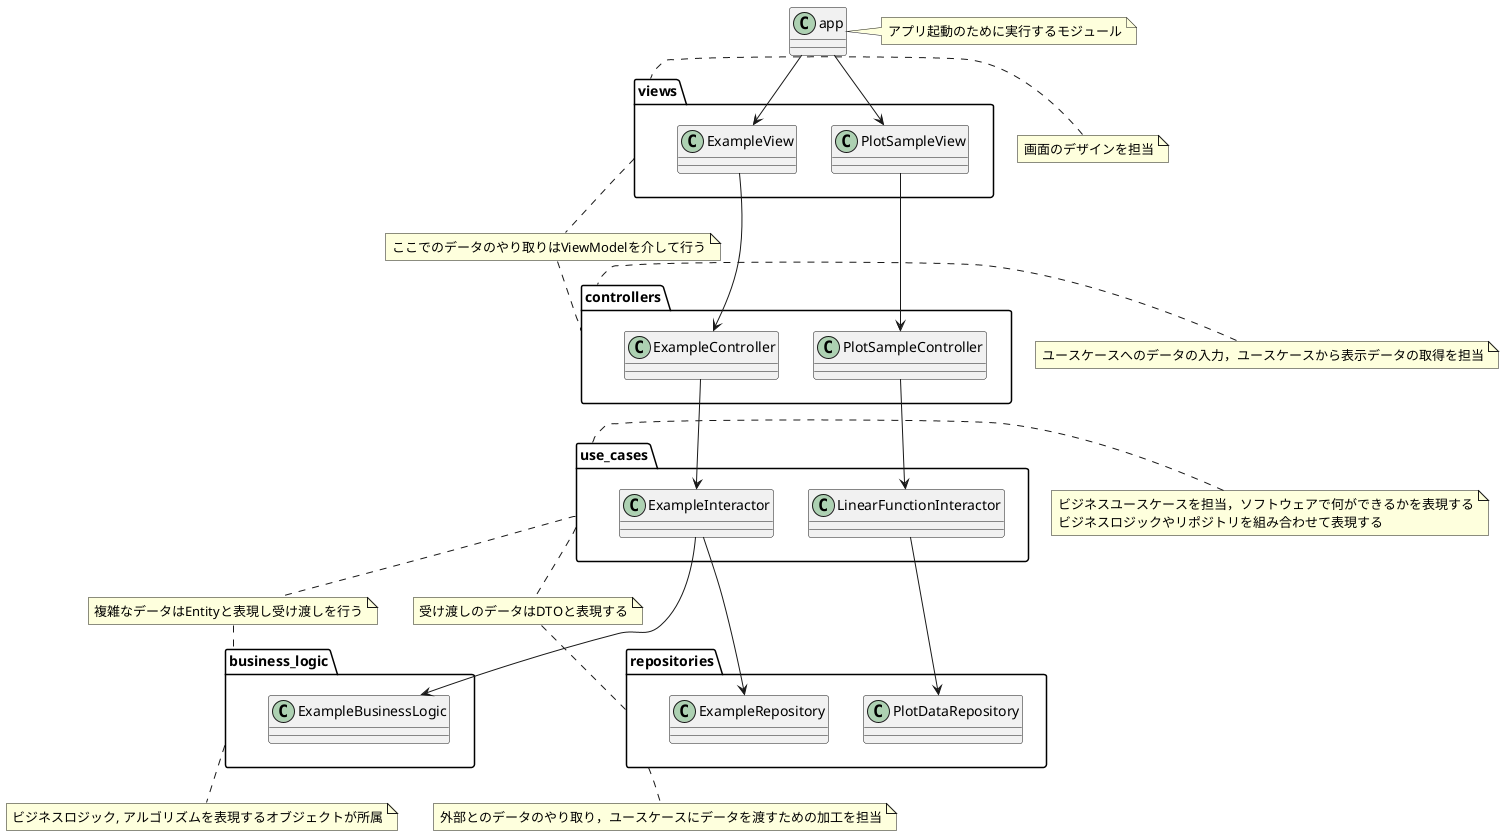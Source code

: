 @startuml class-diagram
class app
note right of app: アプリ起動のために実行するモジュール
namespace views {
  class ExampleView
  class PlotSampleView
}
note left of views: 画面のデザインを担当

app --> views.ExampleView
app --> views.PlotSampleView

namespace controllers {
  class ExampleController
  class PlotSampleController
}
note left of controllers: ユースケースへのデータの入力，ユースケースから表示データの取得を担当

views.ExampleView --> controllers.ExampleController
views.PlotSampleView --> controllers.PlotSampleController

note "ここでのデータのやり取りはViewModelを介して行う" as viewmodel
views .. viewmodel
viewmodel .. controllers

namespace use_cases {
  class ExampleInteractor
  class LinearFunctionInteractor
}
note left of use_cases: ビジネスユースケースを担当，ソフトウェアで何ができるかを表現する\nビジネスロジックやリポジトリを組み合わせて表現する

controllers.ExampleController --> use_cases.ExampleInteractor
controllers.PlotSampleController --> use_cases.LinearFunctionInteractor

namespace business_logic {
  class ExampleBusinessLogic
}
note bottom of business_logic: ビジネスロジック, アルゴリズムを表現するオブジェクトが所属
use_cases.ExampleInteractor --> business_logic.ExampleBusinessLogic

note "複雑なデータはEntityと表現し受け渡しを行う" as enitity
use_cases .. enitity
enitity .. business_logic

namespace repositories {
  class ExampleRepository
  class PlotDataRepository
}
note bottom of repositories: 外部とのデータのやり取り，ユースケースにデータを渡すための加工を担当
use_cases.ExampleInteractor --> repositories.ExampleRepository
use_cases.LinearFunctionInteractor --> repositories.PlotDataRepository

note "受け渡しのデータはDTOと表現する" as dto
use_cases .. dto
dto .. repositories

@enduml
